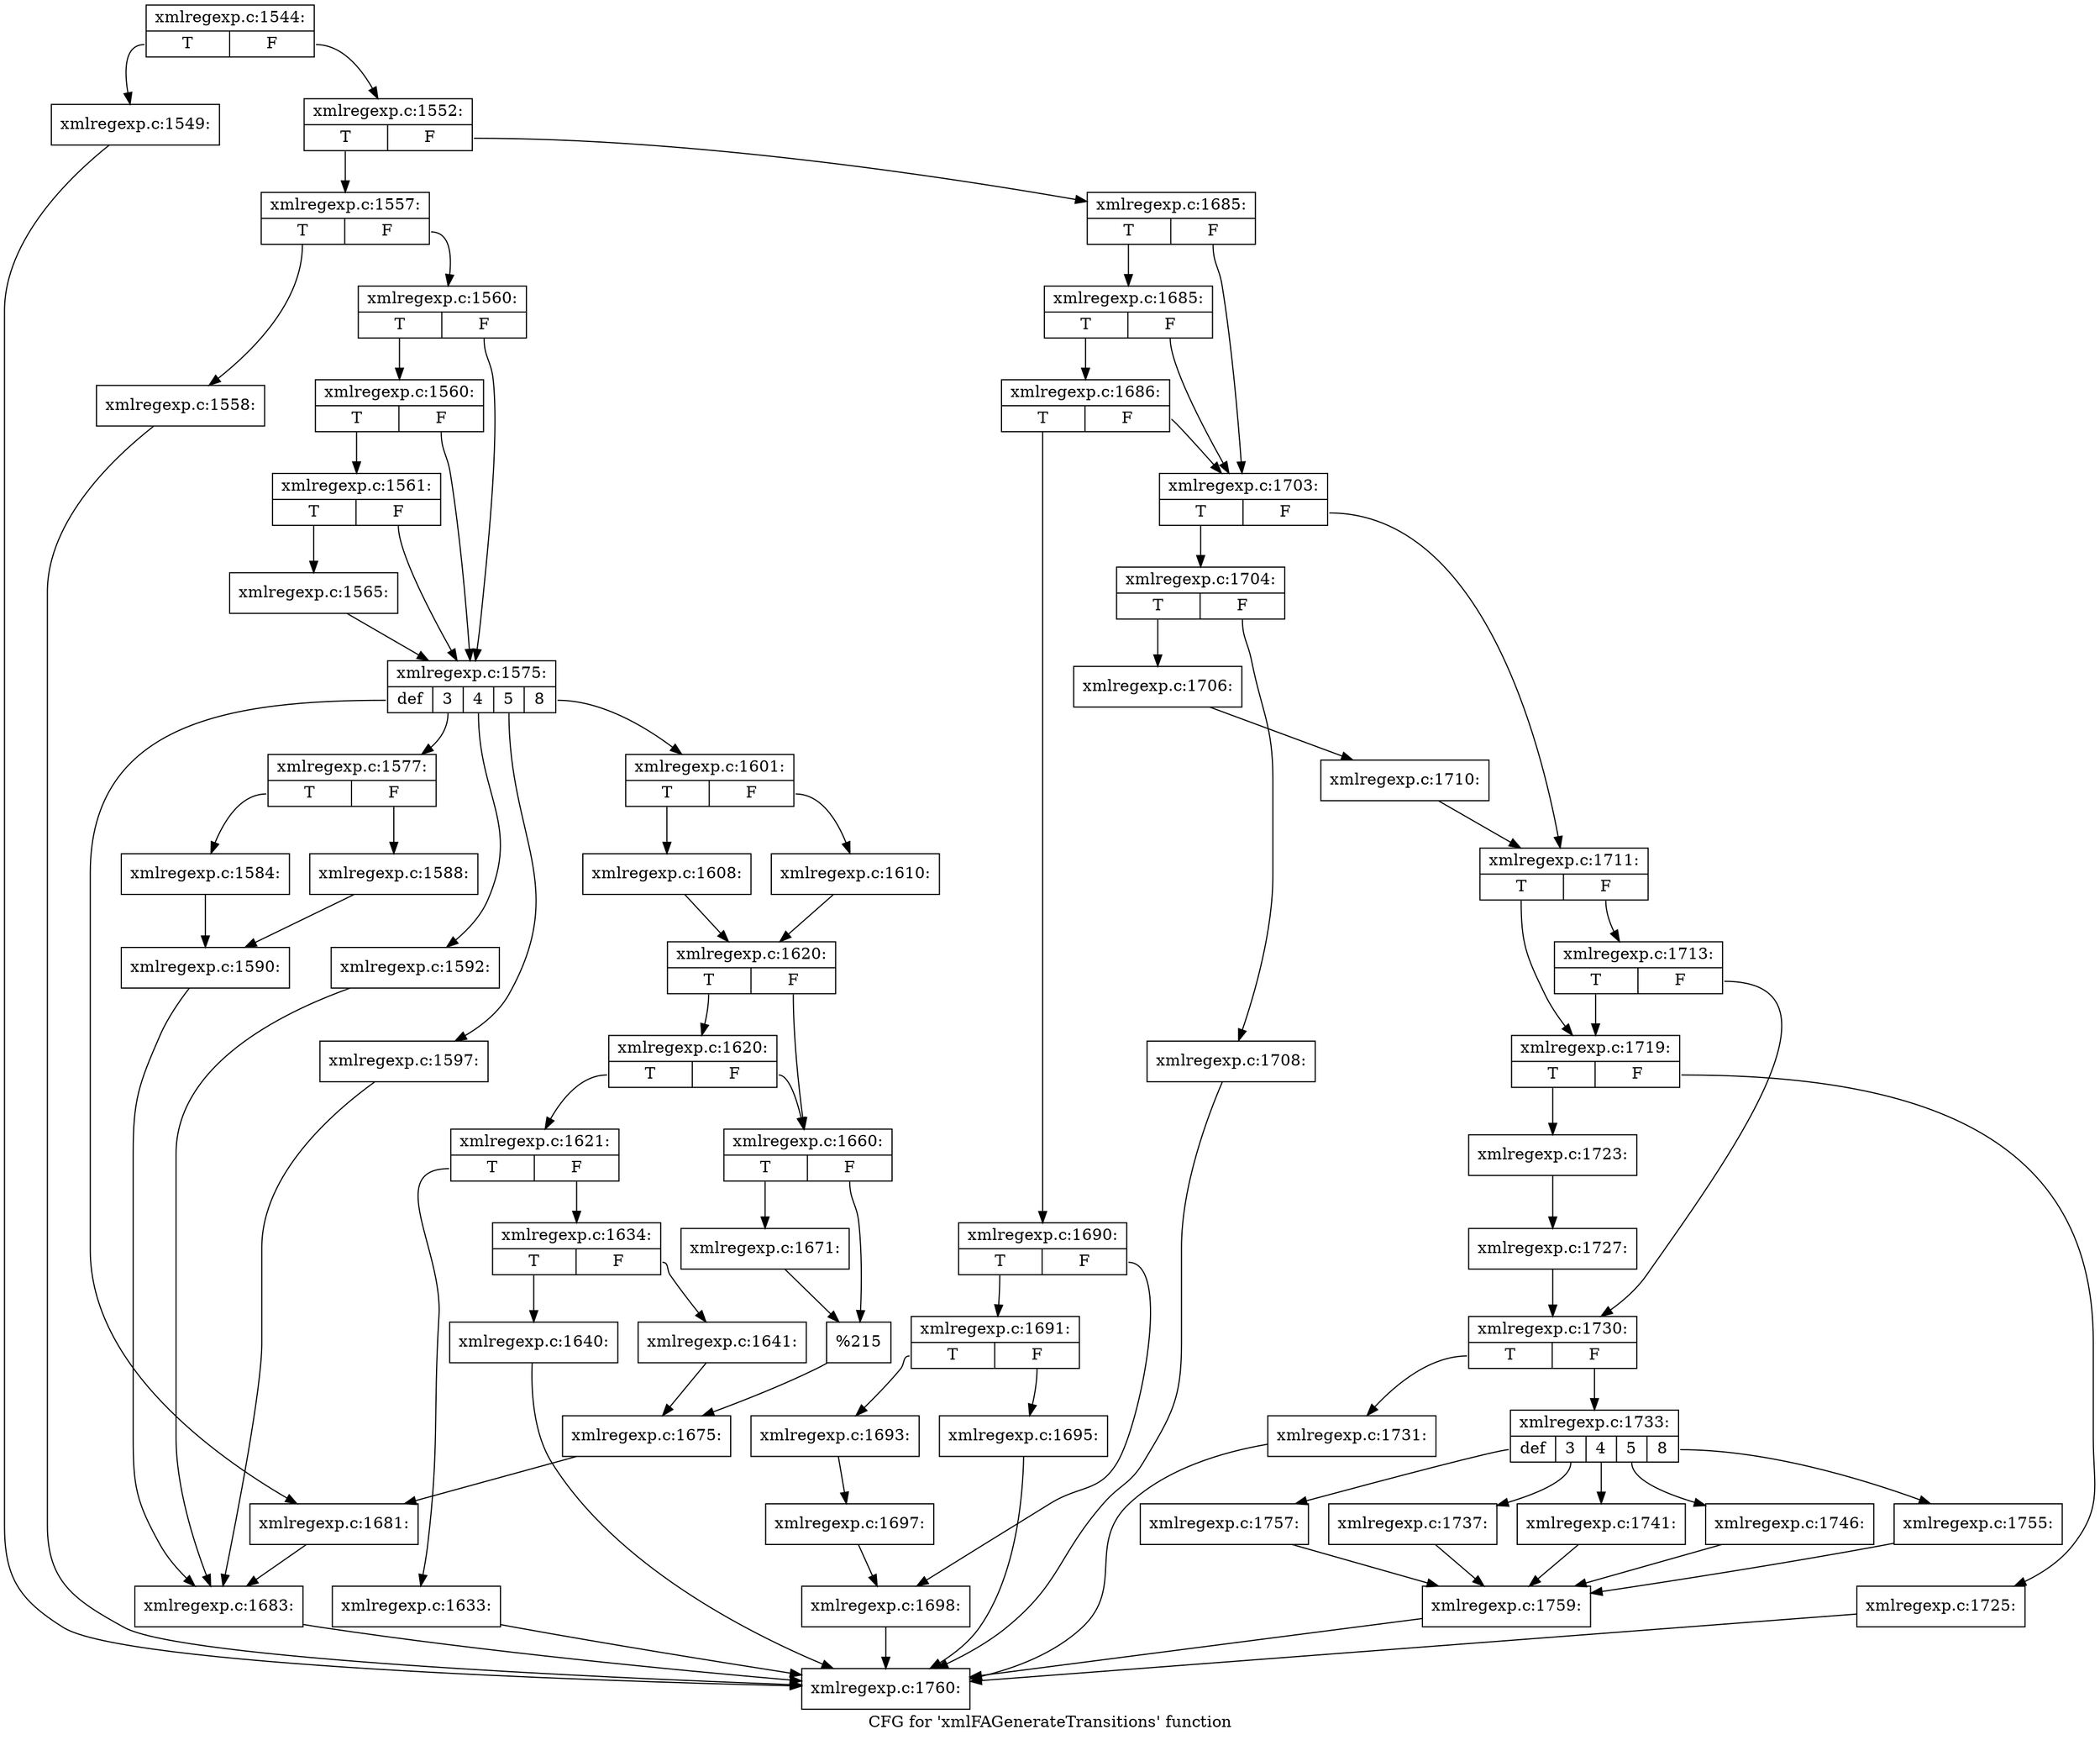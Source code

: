 digraph "CFG for 'xmlFAGenerateTransitions' function" {
	label="CFG for 'xmlFAGenerateTransitions' function";

	Node0x3cd0920 [shape=record,label="{xmlregexp.c:1544:|{<s0>T|<s1>F}}"];
	Node0x3cd0920:s0 -> Node0x3cd3d00;
	Node0x3cd0920:s1 -> Node0x3cd3d50;
	Node0x3cd3d00 [shape=record,label="{xmlregexp.c:1549:}"];
	Node0x3cd3d00 -> Node0x3cd0f30;
	Node0x3cd3d50 [shape=record,label="{xmlregexp.c:1552:|{<s0>T|<s1>F}}"];
	Node0x3cd3d50:s0 -> Node0x3cd47b0;
	Node0x3cd3d50:s1 -> Node0x3cd4800;
	Node0x3cd47b0 [shape=record,label="{xmlregexp.c:1557:|{<s0>T|<s1>F}}"];
	Node0x3cd47b0:s0 -> Node0x3cd4cf0;
	Node0x3cd47b0:s1 -> Node0x3cd4d40;
	Node0x3cd4cf0 [shape=record,label="{xmlregexp.c:1558:}"];
	Node0x3cd4cf0 -> Node0x3cd0f30;
	Node0x3cd4d40 [shape=record,label="{xmlregexp.c:1560:|{<s0>T|<s1>F}}"];
	Node0x3cd4d40:s0 -> Node0x3cd54f0;
	Node0x3cd4d40:s1 -> Node0x3cd5420;
	Node0x3cd54f0 [shape=record,label="{xmlregexp.c:1560:|{<s0>T|<s1>F}}"];
	Node0x3cd54f0:s0 -> Node0x3cd5470;
	Node0x3cd54f0:s1 -> Node0x3cd5420;
	Node0x3cd5470 [shape=record,label="{xmlregexp.c:1561:|{<s0>T|<s1>F}}"];
	Node0x3cd5470:s0 -> Node0x3cd53d0;
	Node0x3cd5470:s1 -> Node0x3cd5420;
	Node0x3cd53d0 [shape=record,label="{xmlregexp.c:1565:}"];
	Node0x3cd53d0 -> Node0x3cd5420;
	Node0x3cd5420 [shape=record,label="{xmlregexp.c:1575:|{<s0>def|<s1>3|<s2>4|<s3>5|<s4>8}}"];
	Node0x3cd5420:s0 -> Node0x3cd65d0;
	Node0x3cd5420:s1 -> Node0x3cd6910;
	Node0x3cd5420:s2 -> Node0x3cd7e90;
	Node0x3cd5420:s3 -> Node0x3cd8bb0;
	Node0x3cd5420:s4 -> Node0x3cd93d0;
	Node0x3cd6910 [shape=record,label="{xmlregexp.c:1577:|{<s0>T|<s1>F}}"];
	Node0x3cd6910:s0 -> Node0x3cd6c40;
	Node0x3cd6910:s1 -> Node0x3cd6ce0;
	Node0x3cd6c40 [shape=record,label="{xmlregexp.c:1584:}"];
	Node0x3cd6c40 -> Node0x3cd6c90;
	Node0x3cd6ce0 [shape=record,label="{xmlregexp.c:1588:}"];
	Node0x3cd6ce0 -> Node0x3cd6c90;
	Node0x3cd6c90 [shape=record,label="{xmlregexp.c:1590:}"];
	Node0x3cd6c90 -> Node0x3cd63c0;
	Node0x3cd7e90 [shape=record,label="{xmlregexp.c:1592:}"];
	Node0x3cd7e90 -> Node0x3cd63c0;
	Node0x3cd8bb0 [shape=record,label="{xmlregexp.c:1597:}"];
	Node0x3cd8bb0 -> Node0x3cd63c0;
	Node0x3cd93d0 [shape=record,label="{xmlregexp.c:1601:|{<s0>T|<s1>F}}"];
	Node0x3cd93d0:s0 -> Node0x3cd9d00;
	Node0x3cd93d0:s1 -> Node0x3cd9da0;
	Node0x3cd9d00 [shape=record,label="{xmlregexp.c:1608:}"];
	Node0x3cd9d00 -> Node0x3cd9d50;
	Node0x3cd9da0 [shape=record,label="{xmlregexp.c:1610:}"];
	Node0x3cd9da0 -> Node0x3cd9d50;
	Node0x3cd9d50 [shape=record,label="{xmlregexp.c:1620:|{<s0>T|<s1>F}}"];
	Node0x3cd9d50:s0 -> Node0x3cdaa10;
	Node0x3cd9d50:s1 -> Node0x3cda9c0;
	Node0x3cdaa10 [shape=record,label="{xmlregexp.c:1620:|{<s0>T|<s1>F}}"];
	Node0x3cdaa10:s0 -> Node0x3cda920;
	Node0x3cdaa10:s1 -> Node0x3cda9c0;
	Node0x3cda920 [shape=record,label="{xmlregexp.c:1621:|{<s0>T|<s1>F}}"];
	Node0x3cda920:s0 -> Node0x369f2d0;
	Node0x3cda920:s1 -> Node0x3cdbd50;
	Node0x369f2d0 [shape=record,label="{xmlregexp.c:1633:}"];
	Node0x369f2d0 -> Node0x3cd0f30;
	Node0x3cdbd50 [shape=record,label="{xmlregexp.c:1634:|{<s0>T|<s1>F}}"];
	Node0x3cdbd50:s0 -> Node0x3cdc9b0;
	Node0x3cdbd50:s1 -> Node0x3cdca00;
	Node0x3cdc9b0 [shape=record,label="{xmlregexp.c:1640:}"];
	Node0x3cdc9b0 -> Node0x3cd0f30;
	Node0x3cdca00 [shape=record,label="{xmlregexp.c:1641:}"];
	Node0x3cdca00 -> Node0x3cda970;
	Node0x3cda9c0 [shape=record,label="{xmlregexp.c:1660:|{<s0>T|<s1>F}}"];
	Node0x3cda9c0:s0 -> Node0x3ce0d00;
	Node0x3cda9c0:s1 -> Node0x3ce0d50;
	Node0x3ce0d00 [shape=record,label="{xmlregexp.c:1671:}"];
	Node0x3ce0d00 -> Node0x3ce0d50;
	Node0x3ce0d50 [shape=record,label="{%215}"];
	Node0x3ce0d50 -> Node0x3cda970;
	Node0x3cda970 [shape=record,label="{xmlregexp.c:1675:}"];
	Node0x3cda970 -> Node0x3cd65d0;
	Node0x3cd65d0 [shape=record,label="{xmlregexp.c:1681:}"];
	Node0x3cd65d0 -> Node0x3cd63c0;
	Node0x3cd63c0 [shape=record,label="{xmlregexp.c:1683:}"];
	Node0x3cd63c0 -> Node0x3cd0f30;
	Node0x3cd4800 [shape=record,label="{xmlregexp.c:1685:|{<s0>T|<s1>F}}"];
	Node0x3cd4800:s0 -> Node0x3ce24e0;
	Node0x3cd4800:s1 -> Node0x3ce2410;
	Node0x3ce24e0 [shape=record,label="{xmlregexp.c:1685:|{<s0>T|<s1>F}}"];
	Node0x3ce24e0:s0 -> Node0x3ce2460;
	Node0x3ce24e0:s1 -> Node0x3ce2410;
	Node0x3ce2460 [shape=record,label="{xmlregexp.c:1686:|{<s0>T|<s1>F}}"];
	Node0x3ce2460:s0 -> Node0x3ce23c0;
	Node0x3ce2460:s1 -> Node0x3ce2410;
	Node0x3ce23c0 [shape=record,label="{xmlregexp.c:1690:|{<s0>T|<s1>F}}"];
	Node0x3ce23c0:s0 -> Node0x3ce2fe0;
	Node0x3ce23c0:s1 -> Node0x3ce3030;
	Node0x3ce2fe0 [shape=record,label="{xmlregexp.c:1691:|{<s0>T|<s1>F}}"];
	Node0x3ce2fe0:s0 -> Node0x3ce34e0;
	Node0x3ce2fe0:s1 -> Node0x3ce3580;
	Node0x3ce34e0 [shape=record,label="{xmlregexp.c:1693:}"];
	Node0x3ce34e0 -> Node0x3ce3530;
	Node0x3ce3580 [shape=record,label="{xmlregexp.c:1695:}"];
	Node0x3ce3580 -> Node0x3cd0f30;
	Node0x3ce3530 [shape=record,label="{xmlregexp.c:1697:}"];
	Node0x3ce3530 -> Node0x3ce3030;
	Node0x3ce3030 [shape=record,label="{xmlregexp.c:1698:}"];
	Node0x3ce3030 -> Node0x3cd0f30;
	Node0x3ce2410 [shape=record,label="{xmlregexp.c:1703:|{<s0>T|<s1>F}}"];
	Node0x3ce2410:s0 -> Node0x3ce4690;
	Node0x3ce2410:s1 -> Node0x3ce46e0;
	Node0x3ce4690 [shape=record,label="{xmlregexp.c:1704:|{<s0>T|<s1>F}}"];
	Node0x3ce4690:s0 -> Node0x3ce4bf0;
	Node0x3ce4690:s1 -> Node0x3ce4c90;
	Node0x3ce4bf0 [shape=record,label="{xmlregexp.c:1706:}"];
	Node0x3ce4bf0 -> Node0x3ce4c40;
	Node0x3ce4c90 [shape=record,label="{xmlregexp.c:1708:}"];
	Node0x3ce4c90 -> Node0x3cd0f30;
	Node0x3ce4c40 [shape=record,label="{xmlregexp.c:1710:}"];
	Node0x3ce4c40 -> Node0x3ce46e0;
	Node0x3ce46e0 [shape=record,label="{xmlregexp.c:1711:|{<s0>T|<s1>F}}"];
	Node0x3ce46e0:s0 -> Node0x3ce5650;
	Node0x3ce46e0:s1 -> Node0x3ce56f0;
	Node0x3ce56f0 [shape=record,label="{xmlregexp.c:1713:|{<s0>T|<s1>F}}"];
	Node0x3ce56f0:s0 -> Node0x3ce5650;
	Node0x3ce56f0:s1 -> Node0x3ce56a0;
	Node0x3ce5650 [shape=record,label="{xmlregexp.c:1719:|{<s0>T|<s1>F}}"];
	Node0x3ce5650:s0 -> Node0x3ce62f0;
	Node0x3ce5650:s1 -> Node0x3ce6390;
	Node0x3ce62f0 [shape=record,label="{xmlregexp.c:1723:}"];
	Node0x3ce62f0 -> Node0x3ce6340;
	Node0x3ce6390 [shape=record,label="{xmlregexp.c:1725:}"];
	Node0x3ce6390 -> Node0x3cd0f30;
	Node0x3ce6340 [shape=record,label="{xmlregexp.c:1727:}"];
	Node0x3ce6340 -> Node0x3ce56a0;
	Node0x3ce56a0 [shape=record,label="{xmlregexp.c:1730:|{<s0>T|<s1>F}}"];
	Node0x3ce56a0:s0 -> Node0x3ce7090;
	Node0x3ce56a0:s1 -> Node0x3ce70e0;
	Node0x3ce7090 [shape=record,label="{xmlregexp.c:1731:}"];
	Node0x3ce7090 -> Node0x3cd0f30;
	Node0x3ce70e0 [shape=record,label="{xmlregexp.c:1733:|{<s0>def|<s1>3|<s2>4|<s3>5|<s4>8}}"];
	Node0x3ce70e0:s0 -> Node0x3ce8000;
	Node0x3ce70e0:s1 -> Node0x3ce8300;
	Node0x3ce70e0:s2 -> Node0x3ce88c0;
	Node0x3ce70e0:s3 -> Node0x3ce92b0;
	Node0x3ce70e0:s4 -> Node0x3ce9a00;
	Node0x3ce8300 [shape=record,label="{xmlregexp.c:1737:}"];
	Node0x3ce8300 -> Node0x3ce7df0;
	Node0x3ce88c0 [shape=record,label="{xmlregexp.c:1741:}"];
	Node0x3ce88c0 -> Node0x3ce7df0;
	Node0x3ce92b0 [shape=record,label="{xmlregexp.c:1746:}"];
	Node0x3ce92b0 -> Node0x3ce7df0;
	Node0x3ce9a00 [shape=record,label="{xmlregexp.c:1755:}"];
	Node0x3ce9a00 -> Node0x3ce7df0;
	Node0x3ce8000 [shape=record,label="{xmlregexp.c:1757:}"];
	Node0x3ce8000 -> Node0x3ce7df0;
	Node0x3ce7df0 [shape=record,label="{xmlregexp.c:1759:}"];
	Node0x3ce7df0 -> Node0x3cd0f30;
	Node0x3cd0f30 [shape=record,label="{xmlregexp.c:1760:}"];
}

